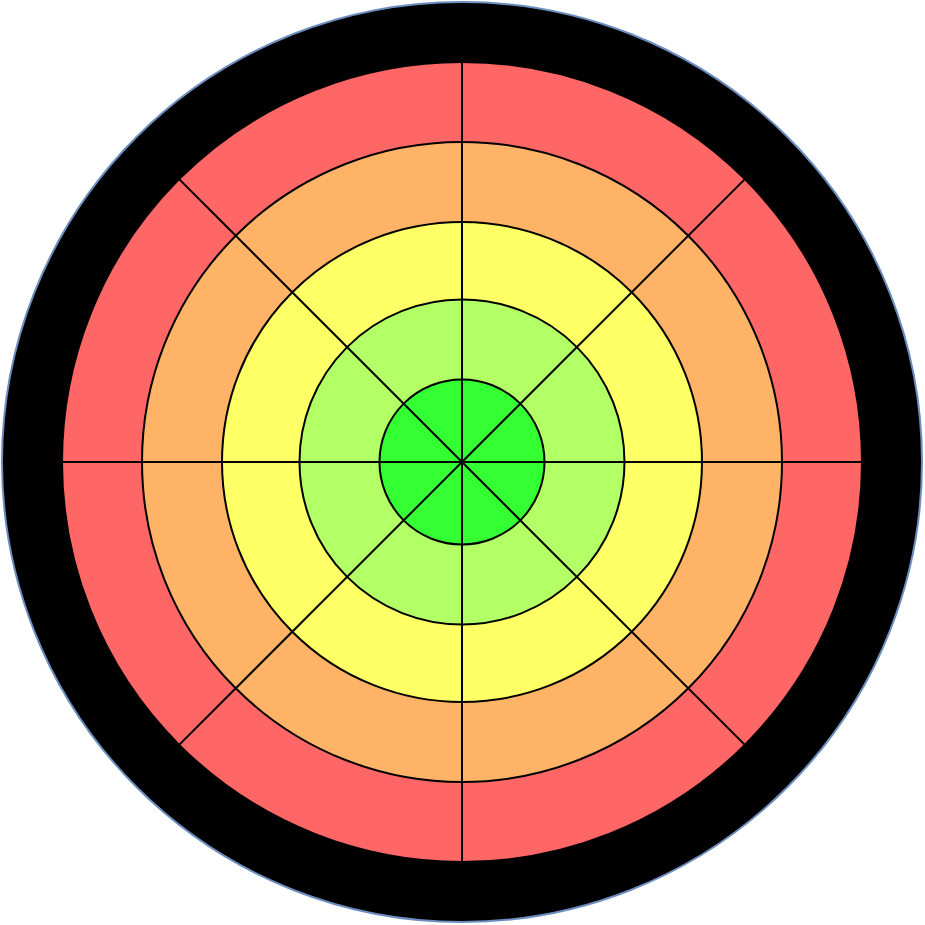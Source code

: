 <mxfile version="24.0.2" type="github">
  <diagram name="Page-1" id="2kGVG4q3BIN-n6cTjx8m">
    <mxGraphModel dx="880" dy="426" grid="1" gridSize="10" guides="1" tooltips="1" connect="1" arrows="1" fold="1" page="1" pageScale="1" pageWidth="850" pageHeight="1100" math="0" shadow="0">
      <root>
        <mxCell id="0" />
        <mxCell id="1" parent="0" />
        <mxCell id="oFCkXS_KpcuzIxTiJmfa-14" value="" style="ellipse;whiteSpace=wrap;html=1;aspect=fixed;fillColor=#000000;strokeColor=#6c8ebf;" vertex="1" parent="1">
          <mxGeometry x="180" width="460" height="460" as="geometry" />
        </mxCell>
        <mxCell id="oFCkXS_KpcuzIxTiJmfa-1" value="" style="ellipse;whiteSpace=wrap;html=1;aspect=fixed;fillColor=#FF6666;" vertex="1" parent="1">
          <mxGeometry x="210" y="30" width="400" height="400" as="geometry" />
        </mxCell>
        <mxCell id="oFCkXS_KpcuzIxTiJmfa-2" value="" style="ellipse;whiteSpace=wrap;html=1;aspect=fixed;fillColor=#FFB366;" vertex="1" parent="1">
          <mxGeometry x="250" y="70" width="320" height="320" as="geometry" />
        </mxCell>
        <mxCell id="oFCkXS_KpcuzIxTiJmfa-3" value="" style="ellipse;whiteSpace=wrap;html=1;aspect=fixed;fillColor=#FFFF66;" vertex="1" parent="1">
          <mxGeometry x="290" y="110" width="240" height="240" as="geometry" />
        </mxCell>
        <mxCell id="oFCkXS_KpcuzIxTiJmfa-4" value="" style="ellipse;whiteSpace=wrap;html=1;aspect=fixed;fillColor=#B3FF66;" vertex="1" parent="1">
          <mxGeometry x="328.75" y="148.75" width="162.5" height="162.5" as="geometry" />
        </mxCell>
        <mxCell id="oFCkXS_KpcuzIxTiJmfa-5" value="" style="ellipse;whiteSpace=wrap;html=1;aspect=fixed;fillColor=#33FF33;" vertex="1" parent="1">
          <mxGeometry x="368.75" y="188.75" width="82.5" height="82.5" as="geometry" />
        </mxCell>
        <mxCell id="oFCkXS_KpcuzIxTiJmfa-6" value="" style="endArrow=none;html=1;rounded=0;exitX=0.5;exitY=0;exitDx=0;exitDy=0;entryX=0.5;entryY=1;entryDx=0;entryDy=0;" edge="1" parent="1" source="oFCkXS_KpcuzIxTiJmfa-4" target="oFCkXS_KpcuzIxTiJmfa-1">
          <mxGeometry width="50" height="50" relative="1" as="geometry">
            <mxPoint x="400" y="250" as="sourcePoint" />
            <mxPoint x="450" y="200" as="targetPoint" />
            <Array as="points" />
          </mxGeometry>
        </mxCell>
        <mxCell id="oFCkXS_KpcuzIxTiJmfa-9" value="" style="endArrow=none;html=1;rounded=0;entryX=1;entryY=0.5;entryDx=0;entryDy=0;exitX=0;exitY=0.5;exitDx=0;exitDy=0;" edge="1" parent="1" source="oFCkXS_KpcuzIxTiJmfa-1" target="oFCkXS_KpcuzIxTiJmfa-1">
          <mxGeometry width="50" height="50" relative="1" as="geometry">
            <mxPoint x="400" y="220" as="sourcePoint" />
            <mxPoint x="450" y="170" as="targetPoint" />
          </mxGeometry>
        </mxCell>
        <mxCell id="oFCkXS_KpcuzIxTiJmfa-10" value="" style="endArrow=none;html=1;rounded=0;entryX=1;entryY=0;entryDx=0;entryDy=0;exitX=0;exitY=1;exitDx=0;exitDy=0;" edge="1" parent="1" source="oFCkXS_KpcuzIxTiJmfa-1" target="oFCkXS_KpcuzIxTiJmfa-1">
          <mxGeometry width="50" height="50" relative="1" as="geometry">
            <mxPoint x="400" y="220" as="sourcePoint" />
            <mxPoint x="450" y="170" as="targetPoint" />
            <Array as="points" />
          </mxGeometry>
        </mxCell>
        <mxCell id="oFCkXS_KpcuzIxTiJmfa-11" value="" style="endArrow=none;html=1;rounded=0;entryX=1;entryY=1;entryDx=0;entryDy=0;exitX=0;exitY=0;exitDx=0;exitDy=0;" edge="1" parent="1" source="oFCkXS_KpcuzIxTiJmfa-1" target="oFCkXS_KpcuzIxTiJmfa-1">
          <mxGeometry width="50" height="50" relative="1" as="geometry">
            <mxPoint x="400" y="220" as="sourcePoint" />
            <mxPoint x="450" y="170" as="targetPoint" />
          </mxGeometry>
        </mxCell>
        <mxCell id="oFCkXS_KpcuzIxTiJmfa-13" value="" style="endArrow=none;html=1;rounded=0;exitX=0.5;exitY=0;exitDx=0;exitDy=0;entryX=0.5;entryY=1;entryDx=0;entryDy=0;" edge="1" parent="1" source="oFCkXS_KpcuzIxTiJmfa-1" target="oFCkXS_KpcuzIxTiJmfa-4">
          <mxGeometry width="50" height="50" relative="1" as="geometry">
            <mxPoint x="410" y="30" as="sourcePoint" />
            <mxPoint x="410" y="430" as="targetPoint" />
            <Array as="points" />
          </mxGeometry>
        </mxCell>
      </root>
    </mxGraphModel>
  </diagram>
</mxfile>
